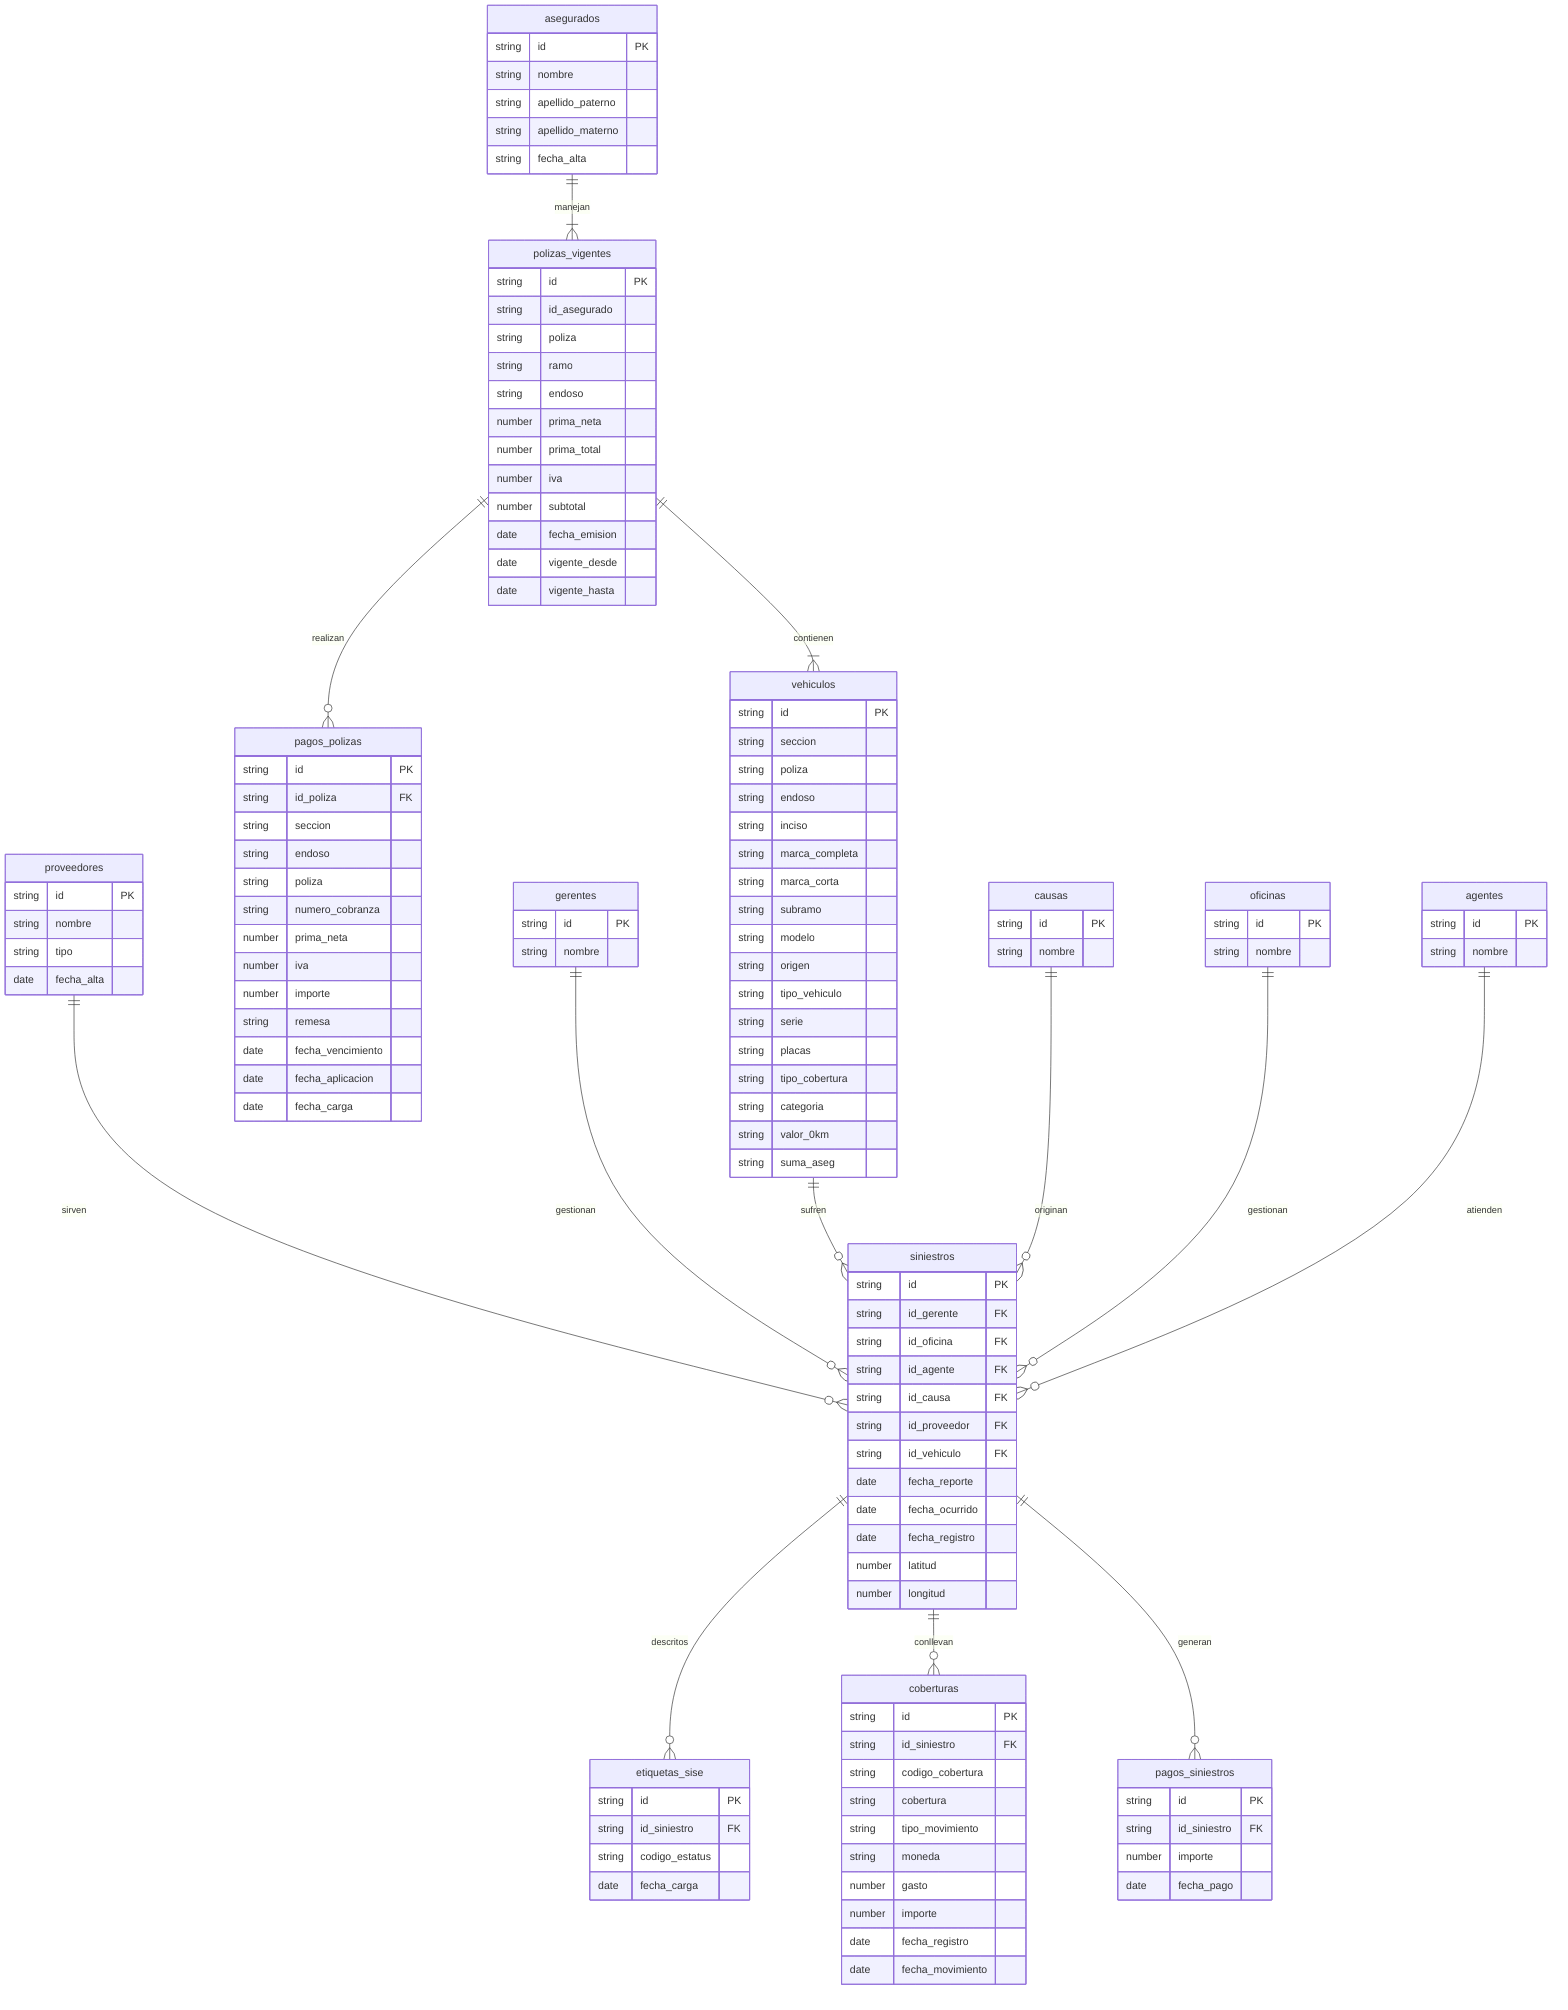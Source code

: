 erDiagram

asegurados ||--|{ polizas_vigentes : manejan

polizas_vigentes ||--|{ vehiculos : contienen

polizas_vigentes ||--o{ pagos_polizas : realizan

proveedores ||--o{ siniestros : sirven

gerentes ||--o{ siniestros : gestionan

vehiculos ||--o{ siniestros : sufren

causas ||--o{ siniestros : originan

oficinas ||--o{ siniestros : gestionan

agentes ||--o{ siniestros : atienden

siniestros ||--o{ etiquetas_sise : descritos

siniestros ||--o{ coberturas : conllevan

siniestros ||--o{ pagos_siniestros : generan

proveedores {
    string id PK
    string nombre
    string tipo
    date fecha_alta 
}

asegurados {
    string id PK
    string nombre
    string apellido_paterno
    string apellido_materno
    string fecha_alta
}

polizas_vigentes {
    string id PK
    string id_asegurado
    string poliza
    string ramo
    string endoso
    number prima_neta
    number prima_total
    number iva
    number subtotal
    date fecha_emision
    date vigente_desde
    date vigente_hasta
}

pagos_polizas {
    string id PK
    string id_poliza FK
    string seccion
    string endoso
    string poliza
    string numero_cobranza
    number prima_neta
    number iva
    number importe
    string remesa
    date fecha_vencimiento
    date fecha_aplicacion
    date fecha_carga
}

vehiculos {
    string id PK
    string seccion
    string poliza
    string endoso
    string inciso
    string marca_completa
    string marca_corta
    string subramo
    string modelo
    string origen
    string tipo_vehiculo
    string serie
    string placas
    string tipo_cobertura
    string categoria
    string valor_0km
    string suma_aseg
}

causas {
    string id PK
    string nombre
}

etiquetas_sise {
    string id PK
    string id_siniestro FK
    string codigo_estatus
    date fecha_carga
}

coberturas {
    string id PK
    string id_siniestro FK
    string codigo_cobertura
    string cobertura
    string tipo_movimiento
    string moneda
    number gasto
    number importe
    date fecha_registro
    date fecha_movimiento
}

pagos_siniestros {
    string id PK
    string id_siniestro FK
    number importe
    date fecha_pago
}

gerentes {
    string id PK
    string nombre
}

oficinas {
    string id PK
    string nombre
}

siniestros {
    string id PK
    string id_gerente FK
    string id_oficina FK
    string id_agente FK
    string id_causa FK
    string id_proveedor FK
    string id_vehiculo FK
    date fecha_reporte
    date fecha_ocurrido
    date fecha_registro
    number latitud
    number longitud
}

agentes {
    string id PK
    string nombre
}